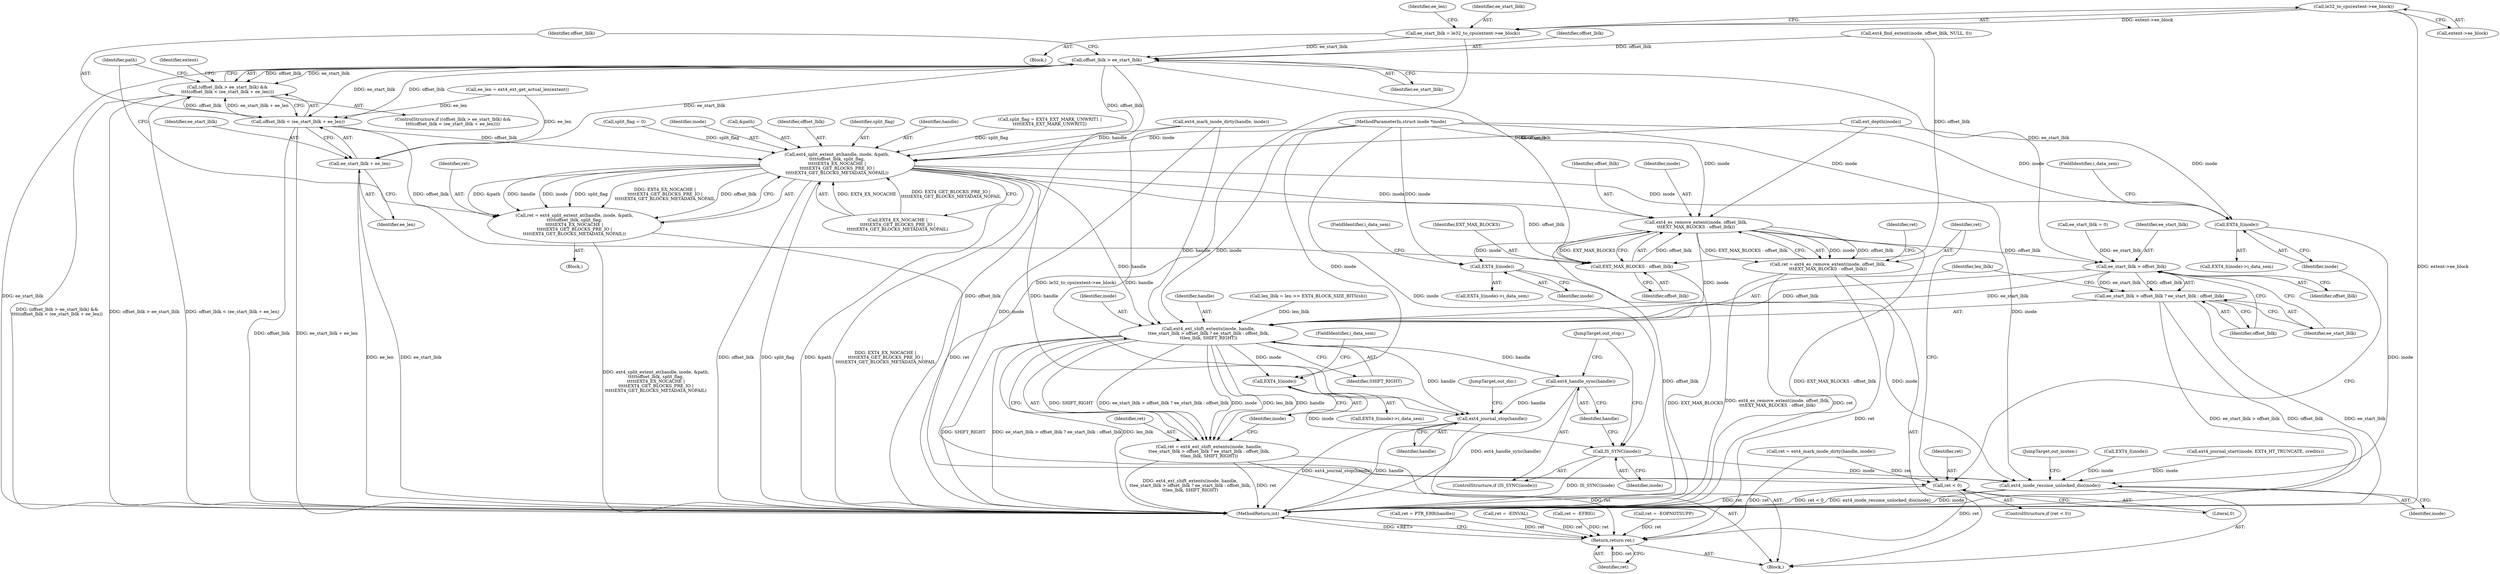 digraph "0_linux_ea3d7209ca01da209cda6f0dea8be9cc4b7a933b_0@pointer" {
"1000368" [label="(Call,le32_to_cpu(extent->ee_block))"];
"1000366" [label="(Call,ee_start_lblk = le32_to_cpu(extent->ee_block))"];
"1000378" [label="(Call,offset_lblk > ee_start_lblk)"];
"1000377" [label="(Call,(offset_lblk > ee_start_lblk) &&\n\t\t\t\t(offset_lblk < (ee_start_lblk + ee_len)))"];
"1000381" [label="(Call,offset_lblk < (ee_start_lblk + ee_len))"];
"1000397" [label="(Call,ext4_split_extent_at(handle, inode, &path,\n\t\t\t\t\toffset_lblk, split_flag,\n\t\t\t\t\tEXT4_EX_NOCACHE |\n\t\t\t\t\tEXT4_GET_BLOCKS_PRE_IO |\n\t\t\t\t\tEXT4_GET_BLOCKS_METADATA_NOFAIL))"];
"1000395" [label="(Call,ret = ext4_split_extent_at(handle, inode, &path,\n\t\t\t\t\toffset_lblk, split_flag,\n\t\t\t\t\tEXT4_EX_NOCACHE |\n\t\t\t\t\tEXT4_GET_BLOCKS_PRE_IO |\n\t\t\t\t\tEXT4_GET_BLOCKS_METADATA_NOFAIL))"];
"1000414" [label="(Call,ret < 0)"];
"1000479" [label="(Return,return ret;)"];
"1000421" [label="(Call,EXT4_I(inode))"];
"1000471" [label="(Call,ext4_inode_resume_unlocked_dio(inode))"];
"1000427" [label="(Call,ext4_es_remove_extent(inode, offset_lblk,\n\t\t\tEXT_MAX_BLOCKS - offset_lblk))"];
"1000425" [label="(Call,ret = ext4_es_remove_extent(inode, offset_lblk,\n\t\t\tEXT_MAX_BLOCKS - offset_lblk))"];
"1000439" [label="(Call,EXT4_I(inode))"];
"1000445" [label="(Call,ext4_ext_shift_extents(inode, handle,\n\t\tee_start_lblk > offset_lblk ? ee_start_lblk : offset_lblk,\n\t\tlen_lblk, SHIFT_RIGHT))"];
"1000443" [label="(Call,ret = ext4_ext_shift_extents(inode, handle,\n\t\tee_start_lblk > offset_lblk ? ee_start_lblk : offset_lblk,\n\t\tlen_lblk, SHIFT_RIGHT))"];
"1000459" [label="(Call,EXT4_I(inode))"];
"1000463" [label="(Call,IS_SYNC(inode))"];
"1000465" [label="(Call,ext4_handle_sync(handle))"];
"1000468" [label="(Call,ext4_journal_stop(handle))"];
"1000449" [label="(Call,ee_start_lblk > offset_lblk)"];
"1000448" [label="(Call,ee_start_lblk > offset_lblk ? ee_start_lblk : offset_lblk)"];
"1000430" [label="(Call,EXT_MAX_BLOCKS - offset_lblk)"];
"1000383" [label="(Call,ee_start_lblk + ee_len)"];
"1000430" [label="(Call,EXT_MAX_BLOCKS - offset_lblk)"];
"1000445" [label="(Call,ext4_ext_shift_extents(inode, handle,\n\t\tee_start_lblk > offset_lblk ? ee_start_lblk : offset_lblk,\n\t\tlen_lblk, SHIFT_RIGHT))"];
"1000141" [label="(Call,split_flag = 0)"];
"1000467" [label="(JumpTarget,out_stop:)"];
"1000440" [label="(Identifier,inode)"];
"1000432" [label="(Identifier,offset_lblk)"];
"1000383" [label="(Call,ee_start_lblk + ee_len)"];
"1000366" [label="(Call,ee_start_lblk = le32_to_cpu(extent->ee_block))"];
"1000130" [label="(Call,ee_start_lblk = 0)"];
"1000318" [label="(Call,ret = ext4_mark_inode_dirty(handle, inode))"];
"1000378" [label="(Call,offset_lblk > ee_start_lblk)"];
"1000404" [label="(Call,EXT4_EX_NOCACHE |\n\t\t\t\t\tEXT4_GET_BLOCKS_PRE_IO |\n\t\t\t\t\tEXT4_GET_BLOCKS_METADATA_NOFAIL)"];
"1000431" [label="(Identifier,EXT_MAX_BLOCKS)"];
"1000410" [label="(Identifier,path)"];
"1000399" [label="(Identifier,inode)"];
"1000400" [label="(Call,&path)"];
"1000461" [label="(FieldIdentifier,i_data_sem)"];
"1000460" [label="(Identifier,inode)"];
"1000348" [label="(Call,EXT4_I(inode))"];
"1000373" [label="(Identifier,ee_len)"];
"1000413" [label="(ControlStructure,if (ret < 0))"];
"1000395" [label="(Call,ret = ext4_split_extent_at(handle, inode, &path,\n\t\t\t\t\toffset_lblk, split_flag,\n\t\t\t\t\tEXT4_EX_NOCACHE |\n\t\t\t\t\tEXT4_GET_BLOCKS_PRE_IO |\n\t\t\t\t\tEXT4_GET_BLOCKS_METADATA_NOFAIL))"];
"1000117" [label="(Block,)"];
"1000427" [label="(Call,ext4_es_remove_extent(inode, offset_lblk,\n\t\t\tEXT_MAX_BLOCKS - offset_lblk))"];
"1000320" [label="(Call,ext4_mark_inode_dirty(handle, inode))"];
"1000463" [label="(Call,IS_SYNC(inode))"];
"1000462" [label="(ControlStructure,if (IS_SYNC(inode)))"];
"1000468" [label="(Call,ext4_journal_stop(handle))"];
"1000426" [label="(Identifier,ret)"];
"1000425" [label="(Call,ret = ext4_es_remove_extent(inode, offset_lblk,\n\t\t\tEXT_MAX_BLOCKS - offset_lblk))"];
"1000367" [label="(Identifier,ee_start_lblk)"];
"1000402" [label="(Identifier,offset_lblk)"];
"1000421" [label="(Call,EXT4_I(inode))"];
"1000465" [label="(Call,ext4_handle_sync(handle))"];
"1000354" [label="(Call,ext_depth(inode))"];
"1000415" [label="(Identifier,ret)"];
"1000403" [label="(Identifier,split_flag)"];
"1000381" [label="(Call,offset_lblk < (ee_start_lblk + ee_len))"];
"1000455" [label="(Identifier,SHIFT_RIGHT)"];
"1000382" [label="(Identifier,offset_lblk)"];
"1000398" [label="(Identifier,handle)"];
"1000292" [label="(Call,ret = PTR_ERR(handle))"];
"1000416" [label="(Literal,0)"];
"1000396" [label="(Identifier,ret)"];
"1000466" [label="(Identifier,handle)"];
"1000472" [label="(Identifier,inode)"];
"1000458" [label="(Call,EXT4_I(inode)->i_data_sem)"];
"1000452" [label="(Identifier,ee_start_lblk)"];
"1000450" [label="(Identifier,ee_start_lblk)"];
"1000266" [label="(Call,ret = -EINVAL)"];
"1000420" [label="(Call,EXT4_I(inode)->i_data_sem)"];
"1000237" [label="(Call,ret = -EOPNOTSUPP)"];
"1000451" [label="(Identifier,offset_lblk)"];
"1000423" [label="(FieldIdentifier,i_data_sem)"];
"1000189" [label="(Call,len_lblk = len >> EXT4_BLOCK_SIZE_BITS(sb))"];
"1000377" [label="(Call,(offset_lblk > ee_start_lblk) &&\n\t\t\t\t(offset_lblk < (ee_start_lblk + ee_len)))"];
"1000453" [label="(Identifier,offset_lblk)"];
"1000336" [label="(Call,ext4_find_extent(inode, offset_lblk, NULL, 0))"];
"1000454" [label="(Identifier,len_lblk)"];
"1000376" [label="(ControlStructure,if ((offset_lblk > ee_start_lblk) &&\n\t\t\t\t(offset_lblk < (ee_start_lblk + ee_len))))"];
"1000434" [label="(Identifier,ret)"];
"1000446" [label="(Identifier,inode)"];
"1000444" [label="(Identifier,ret)"];
"1000114" [label="(MethodParameterIn,struct inode *inode)"];
"1000481" [label="(MethodReturn,int)"];
"1000390" [label="(Call,split_flag = EXT4_EXT_MARK_UNWRIT1 |\n\t\t\t\t\tEXT4_EXT_MARK_UNWRIT2)"];
"1000365" [label="(Block,)"];
"1000379" [label="(Identifier,offset_lblk)"];
"1000422" [label="(Identifier,inode)"];
"1000479" [label="(Return,return ret;)"];
"1000372" [label="(Call,ee_len = ext4_ext_get_actual_len(extent))"];
"1000449" [label="(Call,ee_start_lblk > offset_lblk)"];
"1000429" [label="(Identifier,offset_lblk)"];
"1000471" [label="(Call,ext4_inode_resume_unlocked_dio(inode))"];
"1000380" [label="(Identifier,ee_start_lblk)"];
"1000439" [label="(Call,EXT4_I(inode))"];
"1000441" [label="(FieldIdentifier,i_data_sem)"];
"1000389" [label="(Identifier,extent)"];
"1000284" [label="(Call,ext4_journal_start(inode, EXT4_HT_TRUNCATE, credits))"];
"1000470" [label="(JumpTarget,out_dio:)"];
"1000369" [label="(Call,extent->ee_block)"];
"1000443" [label="(Call,ret = ext4_ext_shift_extents(inode, handle,\n\t\tee_start_lblk > offset_lblk ? ee_start_lblk : offset_lblk,\n\t\tlen_lblk, SHIFT_RIGHT))"];
"1000368" [label="(Call,le32_to_cpu(extent->ee_block))"];
"1000255" [label="(Call,ret = -EFBIG)"];
"1000464" [label="(Identifier,inode)"];
"1000480" [label="(Identifier,ret)"];
"1000386" [label="(Block,)"];
"1000447" [label="(Identifier,handle)"];
"1000385" [label="(Identifier,ee_len)"];
"1000414" [label="(Call,ret < 0)"];
"1000397" [label="(Call,ext4_split_extent_at(handle, inode, &path,\n\t\t\t\t\toffset_lblk, split_flag,\n\t\t\t\t\tEXT4_EX_NOCACHE |\n\t\t\t\t\tEXT4_GET_BLOCKS_PRE_IO |\n\t\t\t\t\tEXT4_GET_BLOCKS_METADATA_NOFAIL))"];
"1000384" [label="(Identifier,ee_start_lblk)"];
"1000438" [label="(Call,EXT4_I(inode)->i_data_sem)"];
"1000473" [label="(JumpTarget,out_mutex:)"];
"1000428" [label="(Identifier,inode)"];
"1000459" [label="(Call,EXT4_I(inode))"];
"1000469" [label="(Identifier,handle)"];
"1000448" [label="(Call,ee_start_lblk > offset_lblk ? ee_start_lblk : offset_lblk)"];
"1000368" -> "1000366"  [label="AST: "];
"1000368" -> "1000369"  [label="CFG: "];
"1000369" -> "1000368"  [label="AST: "];
"1000366" -> "1000368"  [label="CFG: "];
"1000368" -> "1000481"  [label="DDG: extent->ee_block"];
"1000368" -> "1000366"  [label="DDG: extent->ee_block"];
"1000366" -> "1000365"  [label="AST: "];
"1000367" -> "1000366"  [label="AST: "];
"1000373" -> "1000366"  [label="CFG: "];
"1000366" -> "1000481"  [label="DDG: le32_to_cpu(extent->ee_block)"];
"1000366" -> "1000378"  [label="DDG: ee_start_lblk"];
"1000378" -> "1000377"  [label="AST: "];
"1000378" -> "1000380"  [label="CFG: "];
"1000379" -> "1000378"  [label="AST: "];
"1000380" -> "1000378"  [label="AST: "];
"1000382" -> "1000378"  [label="CFG: "];
"1000377" -> "1000378"  [label="CFG: "];
"1000378" -> "1000481"  [label="DDG: ee_start_lblk"];
"1000378" -> "1000481"  [label="DDG: offset_lblk"];
"1000378" -> "1000377"  [label="DDG: offset_lblk"];
"1000378" -> "1000377"  [label="DDG: ee_start_lblk"];
"1000336" -> "1000378"  [label="DDG: offset_lblk"];
"1000378" -> "1000381"  [label="DDG: offset_lblk"];
"1000378" -> "1000381"  [label="DDG: ee_start_lblk"];
"1000378" -> "1000383"  [label="DDG: ee_start_lblk"];
"1000378" -> "1000397"  [label="DDG: offset_lblk"];
"1000378" -> "1000430"  [label="DDG: offset_lblk"];
"1000378" -> "1000449"  [label="DDG: ee_start_lblk"];
"1000377" -> "1000376"  [label="AST: "];
"1000377" -> "1000381"  [label="CFG: "];
"1000381" -> "1000377"  [label="AST: "];
"1000389" -> "1000377"  [label="CFG: "];
"1000410" -> "1000377"  [label="CFG: "];
"1000377" -> "1000481"  [label="DDG: (offset_lblk > ee_start_lblk) &&\n\t\t\t\t(offset_lblk < (ee_start_lblk + ee_len))"];
"1000377" -> "1000481"  [label="DDG: offset_lblk > ee_start_lblk"];
"1000377" -> "1000481"  [label="DDG: offset_lblk < (ee_start_lblk + ee_len)"];
"1000381" -> "1000377"  [label="DDG: offset_lblk"];
"1000381" -> "1000377"  [label="DDG: ee_start_lblk + ee_len"];
"1000381" -> "1000383"  [label="CFG: "];
"1000382" -> "1000381"  [label="AST: "];
"1000383" -> "1000381"  [label="AST: "];
"1000381" -> "1000481"  [label="DDG: ee_start_lblk + ee_len"];
"1000381" -> "1000481"  [label="DDG: offset_lblk"];
"1000372" -> "1000381"  [label="DDG: ee_len"];
"1000381" -> "1000397"  [label="DDG: offset_lblk"];
"1000381" -> "1000430"  [label="DDG: offset_lblk"];
"1000397" -> "1000395"  [label="AST: "];
"1000397" -> "1000404"  [label="CFG: "];
"1000398" -> "1000397"  [label="AST: "];
"1000399" -> "1000397"  [label="AST: "];
"1000400" -> "1000397"  [label="AST: "];
"1000402" -> "1000397"  [label="AST: "];
"1000403" -> "1000397"  [label="AST: "];
"1000404" -> "1000397"  [label="AST: "];
"1000395" -> "1000397"  [label="CFG: "];
"1000397" -> "1000481"  [label="DDG: EXT4_EX_NOCACHE |\n\t\t\t\t\tEXT4_GET_BLOCKS_PRE_IO |\n\t\t\t\t\tEXT4_GET_BLOCKS_METADATA_NOFAIL"];
"1000397" -> "1000481"  [label="DDG: offset_lblk"];
"1000397" -> "1000481"  [label="DDG: split_flag"];
"1000397" -> "1000481"  [label="DDG: &path"];
"1000397" -> "1000395"  [label="DDG: &path"];
"1000397" -> "1000395"  [label="DDG: handle"];
"1000397" -> "1000395"  [label="DDG: inode"];
"1000397" -> "1000395"  [label="DDG: split_flag"];
"1000397" -> "1000395"  [label="DDG: EXT4_EX_NOCACHE |\n\t\t\t\t\tEXT4_GET_BLOCKS_PRE_IO |\n\t\t\t\t\tEXT4_GET_BLOCKS_METADATA_NOFAIL"];
"1000397" -> "1000395"  [label="DDG: offset_lblk"];
"1000320" -> "1000397"  [label="DDG: handle"];
"1000354" -> "1000397"  [label="DDG: inode"];
"1000114" -> "1000397"  [label="DDG: inode"];
"1000141" -> "1000397"  [label="DDG: split_flag"];
"1000390" -> "1000397"  [label="DDG: split_flag"];
"1000404" -> "1000397"  [label="DDG: EXT4_EX_NOCACHE"];
"1000404" -> "1000397"  [label="DDG: EXT4_GET_BLOCKS_PRE_IO |\n\t\t\t\t\tEXT4_GET_BLOCKS_METADATA_NOFAIL"];
"1000397" -> "1000421"  [label="DDG: inode"];
"1000397" -> "1000427"  [label="DDG: inode"];
"1000397" -> "1000430"  [label="DDG: offset_lblk"];
"1000397" -> "1000445"  [label="DDG: handle"];
"1000397" -> "1000468"  [label="DDG: handle"];
"1000395" -> "1000386"  [label="AST: "];
"1000396" -> "1000395"  [label="AST: "];
"1000410" -> "1000395"  [label="CFG: "];
"1000395" -> "1000481"  [label="DDG: ext4_split_extent_at(handle, inode, &path,\n\t\t\t\t\toffset_lblk, split_flag,\n\t\t\t\t\tEXT4_EX_NOCACHE |\n\t\t\t\t\tEXT4_GET_BLOCKS_PRE_IO |\n\t\t\t\t\tEXT4_GET_BLOCKS_METADATA_NOFAIL)"];
"1000395" -> "1000414"  [label="DDG: ret"];
"1000414" -> "1000413"  [label="AST: "];
"1000414" -> "1000416"  [label="CFG: "];
"1000415" -> "1000414"  [label="AST: "];
"1000416" -> "1000414"  [label="AST: "];
"1000422" -> "1000414"  [label="CFG: "];
"1000426" -> "1000414"  [label="CFG: "];
"1000414" -> "1000481"  [label="DDG: ret < 0"];
"1000414" -> "1000481"  [label="DDG: ret"];
"1000318" -> "1000414"  [label="DDG: ret"];
"1000414" -> "1000479"  [label="DDG: ret"];
"1000479" -> "1000117"  [label="AST: "];
"1000479" -> "1000480"  [label="CFG: "];
"1000480" -> "1000479"  [label="AST: "];
"1000481" -> "1000479"  [label="CFG: "];
"1000479" -> "1000481"  [label="DDG: <RET>"];
"1000480" -> "1000479"  [label="DDG: ret"];
"1000292" -> "1000479"  [label="DDG: ret"];
"1000255" -> "1000479"  [label="DDG: ret"];
"1000443" -> "1000479"  [label="DDG: ret"];
"1000237" -> "1000479"  [label="DDG: ret"];
"1000318" -> "1000479"  [label="DDG: ret"];
"1000266" -> "1000479"  [label="DDG: ret"];
"1000425" -> "1000479"  [label="DDG: ret"];
"1000421" -> "1000420"  [label="AST: "];
"1000421" -> "1000422"  [label="CFG: "];
"1000422" -> "1000421"  [label="AST: "];
"1000423" -> "1000421"  [label="CFG: "];
"1000354" -> "1000421"  [label="DDG: inode"];
"1000114" -> "1000421"  [label="DDG: inode"];
"1000421" -> "1000471"  [label="DDG: inode"];
"1000471" -> "1000117"  [label="AST: "];
"1000471" -> "1000472"  [label="CFG: "];
"1000472" -> "1000471"  [label="AST: "];
"1000473" -> "1000471"  [label="CFG: "];
"1000471" -> "1000481"  [label="DDG: inode"];
"1000471" -> "1000481"  [label="DDG: ext4_inode_resume_unlocked_dio(inode)"];
"1000348" -> "1000471"  [label="DDG: inode"];
"1000284" -> "1000471"  [label="DDG: inode"];
"1000439" -> "1000471"  [label="DDG: inode"];
"1000463" -> "1000471"  [label="DDG: inode"];
"1000320" -> "1000471"  [label="DDG: inode"];
"1000114" -> "1000471"  [label="DDG: inode"];
"1000427" -> "1000425"  [label="AST: "];
"1000427" -> "1000430"  [label="CFG: "];
"1000428" -> "1000427"  [label="AST: "];
"1000429" -> "1000427"  [label="AST: "];
"1000430" -> "1000427"  [label="AST: "];
"1000425" -> "1000427"  [label="CFG: "];
"1000427" -> "1000481"  [label="DDG: EXT_MAX_BLOCKS - offset_lblk"];
"1000427" -> "1000481"  [label="DDG: offset_lblk"];
"1000427" -> "1000425"  [label="DDG: inode"];
"1000427" -> "1000425"  [label="DDG: offset_lblk"];
"1000427" -> "1000425"  [label="DDG: EXT_MAX_BLOCKS - offset_lblk"];
"1000354" -> "1000427"  [label="DDG: inode"];
"1000114" -> "1000427"  [label="DDG: inode"];
"1000430" -> "1000427"  [label="DDG: offset_lblk"];
"1000430" -> "1000427"  [label="DDG: EXT_MAX_BLOCKS"];
"1000427" -> "1000439"  [label="DDG: inode"];
"1000427" -> "1000445"  [label="DDG: inode"];
"1000427" -> "1000449"  [label="DDG: offset_lblk"];
"1000425" -> "1000117"  [label="AST: "];
"1000426" -> "1000425"  [label="AST: "];
"1000434" -> "1000425"  [label="CFG: "];
"1000425" -> "1000481"  [label="DDG: ext4_es_remove_extent(inode, offset_lblk,\n\t\t\tEXT_MAX_BLOCKS - offset_lblk)"];
"1000425" -> "1000481"  [label="DDG: ret"];
"1000439" -> "1000438"  [label="AST: "];
"1000439" -> "1000440"  [label="CFG: "];
"1000440" -> "1000439"  [label="AST: "];
"1000441" -> "1000439"  [label="CFG: "];
"1000114" -> "1000439"  [label="DDG: inode"];
"1000445" -> "1000443"  [label="AST: "];
"1000445" -> "1000455"  [label="CFG: "];
"1000446" -> "1000445"  [label="AST: "];
"1000447" -> "1000445"  [label="AST: "];
"1000448" -> "1000445"  [label="AST: "];
"1000454" -> "1000445"  [label="AST: "];
"1000455" -> "1000445"  [label="AST: "];
"1000443" -> "1000445"  [label="CFG: "];
"1000445" -> "1000481"  [label="DDG: SHIFT_RIGHT"];
"1000445" -> "1000481"  [label="DDG: ee_start_lblk > offset_lblk ? ee_start_lblk : offset_lblk"];
"1000445" -> "1000481"  [label="DDG: len_lblk"];
"1000445" -> "1000443"  [label="DDG: SHIFT_RIGHT"];
"1000445" -> "1000443"  [label="DDG: inode"];
"1000445" -> "1000443"  [label="DDG: len_lblk"];
"1000445" -> "1000443"  [label="DDG: ee_start_lblk > offset_lblk ? ee_start_lblk : offset_lblk"];
"1000445" -> "1000443"  [label="DDG: handle"];
"1000114" -> "1000445"  [label="DDG: inode"];
"1000320" -> "1000445"  [label="DDG: handle"];
"1000449" -> "1000445"  [label="DDG: ee_start_lblk"];
"1000449" -> "1000445"  [label="DDG: offset_lblk"];
"1000189" -> "1000445"  [label="DDG: len_lblk"];
"1000445" -> "1000459"  [label="DDG: inode"];
"1000445" -> "1000465"  [label="DDG: handle"];
"1000445" -> "1000468"  [label="DDG: handle"];
"1000443" -> "1000117"  [label="AST: "];
"1000444" -> "1000443"  [label="AST: "];
"1000460" -> "1000443"  [label="CFG: "];
"1000443" -> "1000481"  [label="DDG: ext4_ext_shift_extents(inode, handle,\n\t\tee_start_lblk > offset_lblk ? ee_start_lblk : offset_lblk,\n\t\tlen_lblk, SHIFT_RIGHT)"];
"1000443" -> "1000481"  [label="DDG: ret"];
"1000459" -> "1000458"  [label="AST: "];
"1000459" -> "1000460"  [label="CFG: "];
"1000460" -> "1000459"  [label="AST: "];
"1000461" -> "1000459"  [label="CFG: "];
"1000114" -> "1000459"  [label="DDG: inode"];
"1000459" -> "1000463"  [label="DDG: inode"];
"1000463" -> "1000462"  [label="AST: "];
"1000463" -> "1000464"  [label="CFG: "];
"1000464" -> "1000463"  [label="AST: "];
"1000466" -> "1000463"  [label="CFG: "];
"1000467" -> "1000463"  [label="CFG: "];
"1000463" -> "1000481"  [label="DDG: IS_SYNC(inode)"];
"1000114" -> "1000463"  [label="DDG: inode"];
"1000465" -> "1000462"  [label="AST: "];
"1000465" -> "1000466"  [label="CFG: "];
"1000466" -> "1000465"  [label="AST: "];
"1000467" -> "1000465"  [label="CFG: "];
"1000465" -> "1000481"  [label="DDG: ext4_handle_sync(handle)"];
"1000465" -> "1000468"  [label="DDG: handle"];
"1000468" -> "1000117"  [label="AST: "];
"1000468" -> "1000469"  [label="CFG: "];
"1000469" -> "1000468"  [label="AST: "];
"1000470" -> "1000468"  [label="CFG: "];
"1000468" -> "1000481"  [label="DDG: ext4_journal_stop(handle)"];
"1000468" -> "1000481"  [label="DDG: handle"];
"1000320" -> "1000468"  [label="DDG: handle"];
"1000449" -> "1000448"  [label="AST: "];
"1000449" -> "1000451"  [label="CFG: "];
"1000450" -> "1000449"  [label="AST: "];
"1000451" -> "1000449"  [label="AST: "];
"1000452" -> "1000449"  [label="CFG: "];
"1000453" -> "1000449"  [label="CFG: "];
"1000130" -> "1000449"  [label="DDG: ee_start_lblk"];
"1000449" -> "1000448"  [label="DDG: ee_start_lblk"];
"1000449" -> "1000448"  [label="DDG: offset_lblk"];
"1000448" -> "1000452"  [label="CFG: "];
"1000448" -> "1000453"  [label="CFG: "];
"1000452" -> "1000448"  [label="AST: "];
"1000453" -> "1000448"  [label="AST: "];
"1000454" -> "1000448"  [label="CFG: "];
"1000448" -> "1000481"  [label="DDG: ee_start_lblk"];
"1000448" -> "1000481"  [label="DDG: ee_start_lblk > offset_lblk"];
"1000448" -> "1000481"  [label="DDG: offset_lblk"];
"1000430" -> "1000432"  [label="CFG: "];
"1000431" -> "1000430"  [label="AST: "];
"1000432" -> "1000430"  [label="AST: "];
"1000430" -> "1000481"  [label="DDG: EXT_MAX_BLOCKS"];
"1000336" -> "1000430"  [label="DDG: offset_lblk"];
"1000383" -> "1000385"  [label="CFG: "];
"1000384" -> "1000383"  [label="AST: "];
"1000385" -> "1000383"  [label="AST: "];
"1000383" -> "1000481"  [label="DDG: ee_start_lblk"];
"1000383" -> "1000481"  [label="DDG: ee_len"];
"1000372" -> "1000383"  [label="DDG: ee_len"];
}
